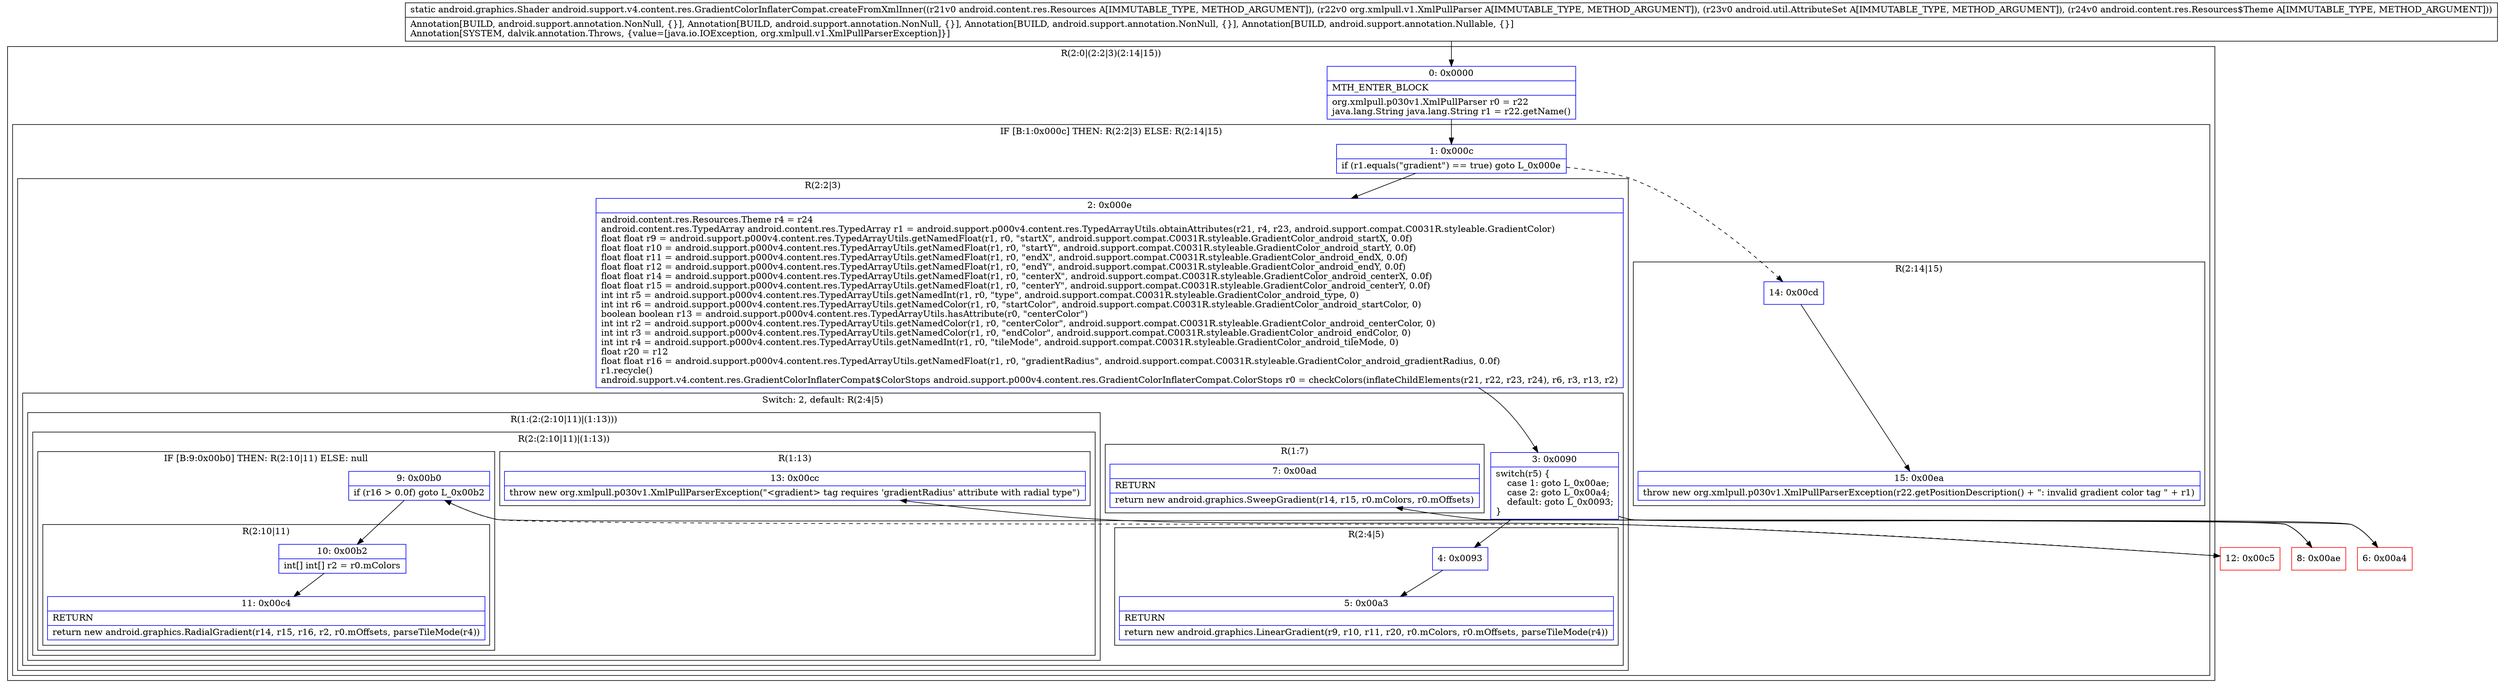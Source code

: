 digraph "CFG forandroid.support.v4.content.res.GradientColorInflaterCompat.createFromXmlInner(Landroid\/content\/res\/Resources;Lorg\/xmlpull\/v1\/XmlPullParser;Landroid\/util\/AttributeSet;Landroid\/content\/res\/Resources$Theme;)Landroid\/graphics\/Shader;" {
subgraph cluster_Region_428142383 {
label = "R(2:0|(2:2|3)(2:14|15))";
node [shape=record,color=blue];
Node_0 [shape=record,label="{0\:\ 0x0000|MTH_ENTER_BLOCK\l|org.xmlpull.p030v1.XmlPullParser r0 = r22\ljava.lang.String java.lang.String r1 = r22.getName()\l}"];
subgraph cluster_IfRegion_1847243615 {
label = "IF [B:1:0x000c] THEN: R(2:2|3) ELSE: R(2:14|15)";
node [shape=record,color=blue];
Node_1 [shape=record,label="{1\:\ 0x000c|if (r1.equals(\"gradient\") == true) goto L_0x000e\l}"];
subgraph cluster_Region_339629283 {
label = "R(2:2|3)";
node [shape=record,color=blue];
Node_2 [shape=record,label="{2\:\ 0x000e|android.content.res.Resources.Theme r4 = r24\landroid.content.res.TypedArray android.content.res.TypedArray r1 = android.support.p000v4.content.res.TypedArrayUtils.obtainAttributes(r21, r4, r23, android.support.compat.C0031R.styleable.GradientColor)\lfloat float r9 = android.support.p000v4.content.res.TypedArrayUtils.getNamedFloat(r1, r0, \"startX\", android.support.compat.C0031R.styleable.GradientColor_android_startX, 0.0f)\lfloat float r10 = android.support.p000v4.content.res.TypedArrayUtils.getNamedFloat(r1, r0, \"startY\", android.support.compat.C0031R.styleable.GradientColor_android_startY, 0.0f)\lfloat float r11 = android.support.p000v4.content.res.TypedArrayUtils.getNamedFloat(r1, r0, \"endX\", android.support.compat.C0031R.styleable.GradientColor_android_endX, 0.0f)\lfloat float r12 = android.support.p000v4.content.res.TypedArrayUtils.getNamedFloat(r1, r0, \"endY\", android.support.compat.C0031R.styleable.GradientColor_android_endY, 0.0f)\lfloat float r14 = android.support.p000v4.content.res.TypedArrayUtils.getNamedFloat(r1, r0, \"centerX\", android.support.compat.C0031R.styleable.GradientColor_android_centerX, 0.0f)\lfloat float r15 = android.support.p000v4.content.res.TypedArrayUtils.getNamedFloat(r1, r0, \"centerY\", android.support.compat.C0031R.styleable.GradientColor_android_centerY, 0.0f)\lint int r5 = android.support.p000v4.content.res.TypedArrayUtils.getNamedInt(r1, r0, \"type\", android.support.compat.C0031R.styleable.GradientColor_android_type, 0)\lint int r6 = android.support.p000v4.content.res.TypedArrayUtils.getNamedColor(r1, r0, \"startColor\", android.support.compat.C0031R.styleable.GradientColor_android_startColor, 0)\lboolean boolean r13 = android.support.p000v4.content.res.TypedArrayUtils.hasAttribute(r0, \"centerColor\")\lint int r2 = android.support.p000v4.content.res.TypedArrayUtils.getNamedColor(r1, r0, \"centerColor\", android.support.compat.C0031R.styleable.GradientColor_android_centerColor, 0)\lint int r3 = android.support.p000v4.content.res.TypedArrayUtils.getNamedColor(r1, r0, \"endColor\", android.support.compat.C0031R.styleable.GradientColor_android_endColor, 0)\lint int r4 = android.support.p000v4.content.res.TypedArrayUtils.getNamedInt(r1, r0, \"tileMode\", android.support.compat.C0031R.styleable.GradientColor_android_tileMode, 0)\lfloat r20 = r12\lfloat float r16 = android.support.p000v4.content.res.TypedArrayUtils.getNamedFloat(r1, r0, \"gradientRadius\", android.support.compat.C0031R.styleable.GradientColor_android_gradientRadius, 0.0f)\lr1.recycle()\landroid.support.v4.content.res.GradientColorInflaterCompat$ColorStops android.support.p000v4.content.res.GradientColorInflaterCompat.ColorStops r0 = checkColors(inflateChildElements(r21, r22, r23, r24), r6, r3, r13, r2)\l}"];
subgraph cluster_SwitchRegion_257383542 {
label = "Switch: 2, default: R(2:4|5)";
node [shape=record,color=blue];
Node_3 [shape=record,label="{3\:\ 0x0090|switch(r5) \{\l    case 1: goto L_0x00ae;\l    case 2: goto L_0x00a4;\l    default: goto L_0x0093;\l\}\l}"];
subgraph cluster_Region_1498957358 {
label = "R(1:(2:(2:10|11)|(1:13)))";
node [shape=record,color=blue];
subgraph cluster_Region_1296805463 {
label = "R(2:(2:10|11)|(1:13))";
node [shape=record,color=blue];
subgraph cluster_IfRegion_794828668 {
label = "IF [B:9:0x00b0] THEN: R(2:10|11) ELSE: null";
node [shape=record,color=blue];
Node_9 [shape=record,label="{9\:\ 0x00b0|if (r16 \> 0.0f) goto L_0x00b2\l}"];
subgraph cluster_Region_830550645 {
label = "R(2:10|11)";
node [shape=record,color=blue];
Node_10 [shape=record,label="{10\:\ 0x00b2|int[] int[] r2 = r0.mColors\l}"];
Node_11 [shape=record,label="{11\:\ 0x00c4|RETURN\l|return new android.graphics.RadialGradient(r14, r15, r16, r2, r0.mOffsets, parseTileMode(r4))\l}"];
}
}
subgraph cluster_Region_70473890 {
label = "R(1:13)";
node [shape=record,color=blue];
Node_13 [shape=record,label="{13\:\ 0x00cc|throw new org.xmlpull.p030v1.XmlPullParserException(\"\<gradient\> tag requires 'gradientRadius' attribute with radial type\")\l}"];
}
}
}
subgraph cluster_Region_171634513 {
label = "R(1:7)";
node [shape=record,color=blue];
Node_7 [shape=record,label="{7\:\ 0x00ad|RETURN\l|return new android.graphics.SweepGradient(r14, r15, r0.mColors, r0.mOffsets)\l}"];
}
subgraph cluster_Region_1476324645 {
label = "R(2:4|5)";
node [shape=record,color=blue];
Node_4 [shape=record,label="{4\:\ 0x0093}"];
Node_5 [shape=record,label="{5\:\ 0x00a3|RETURN\l|return new android.graphics.LinearGradient(r9, r10, r11, r20, r0.mColors, r0.mOffsets, parseTileMode(r4))\l}"];
}
}
}
subgraph cluster_Region_1774033578 {
label = "R(2:14|15)";
node [shape=record,color=blue];
Node_14 [shape=record,label="{14\:\ 0x00cd}"];
Node_15 [shape=record,label="{15\:\ 0x00ea|throw new org.xmlpull.p030v1.XmlPullParserException(r22.getPositionDescription() + \": invalid gradient color tag \" + r1)\l}"];
}
}
}
Node_6 [shape=record,color=red,label="{6\:\ 0x00a4}"];
Node_8 [shape=record,color=red,label="{8\:\ 0x00ae}"];
Node_12 [shape=record,color=red,label="{12\:\ 0x00c5}"];
MethodNode[shape=record,label="{static android.graphics.Shader android.support.v4.content.res.GradientColorInflaterCompat.createFromXmlInner((r21v0 android.content.res.Resources A[IMMUTABLE_TYPE, METHOD_ARGUMENT]), (r22v0 org.xmlpull.v1.XmlPullParser A[IMMUTABLE_TYPE, METHOD_ARGUMENT]), (r23v0 android.util.AttributeSet A[IMMUTABLE_TYPE, METHOD_ARGUMENT]), (r24v0 android.content.res.Resources$Theme A[IMMUTABLE_TYPE, METHOD_ARGUMENT]))  | Annotation[BUILD, android.support.annotation.NonNull, \{\}], Annotation[BUILD, android.support.annotation.NonNull, \{\}], Annotation[BUILD, android.support.annotation.NonNull, \{\}], Annotation[BUILD, android.support.annotation.Nullable, \{\}]\lAnnotation[SYSTEM, dalvik.annotation.Throws, \{value=[java.io.IOException, org.xmlpull.v1.XmlPullParserException]\}]\l}"];
MethodNode -> Node_0;
Node_0 -> Node_1;
Node_1 -> Node_2;
Node_1 -> Node_14[style=dashed];
Node_2 -> Node_3;
Node_3 -> Node_4;
Node_3 -> Node_6;
Node_3 -> Node_8;
Node_9 -> Node_10;
Node_9 -> Node_12[style=dashed];
Node_10 -> Node_11;
Node_4 -> Node_5;
Node_14 -> Node_15;
Node_6 -> Node_7;
Node_8 -> Node_9;
Node_12 -> Node_13;
}

